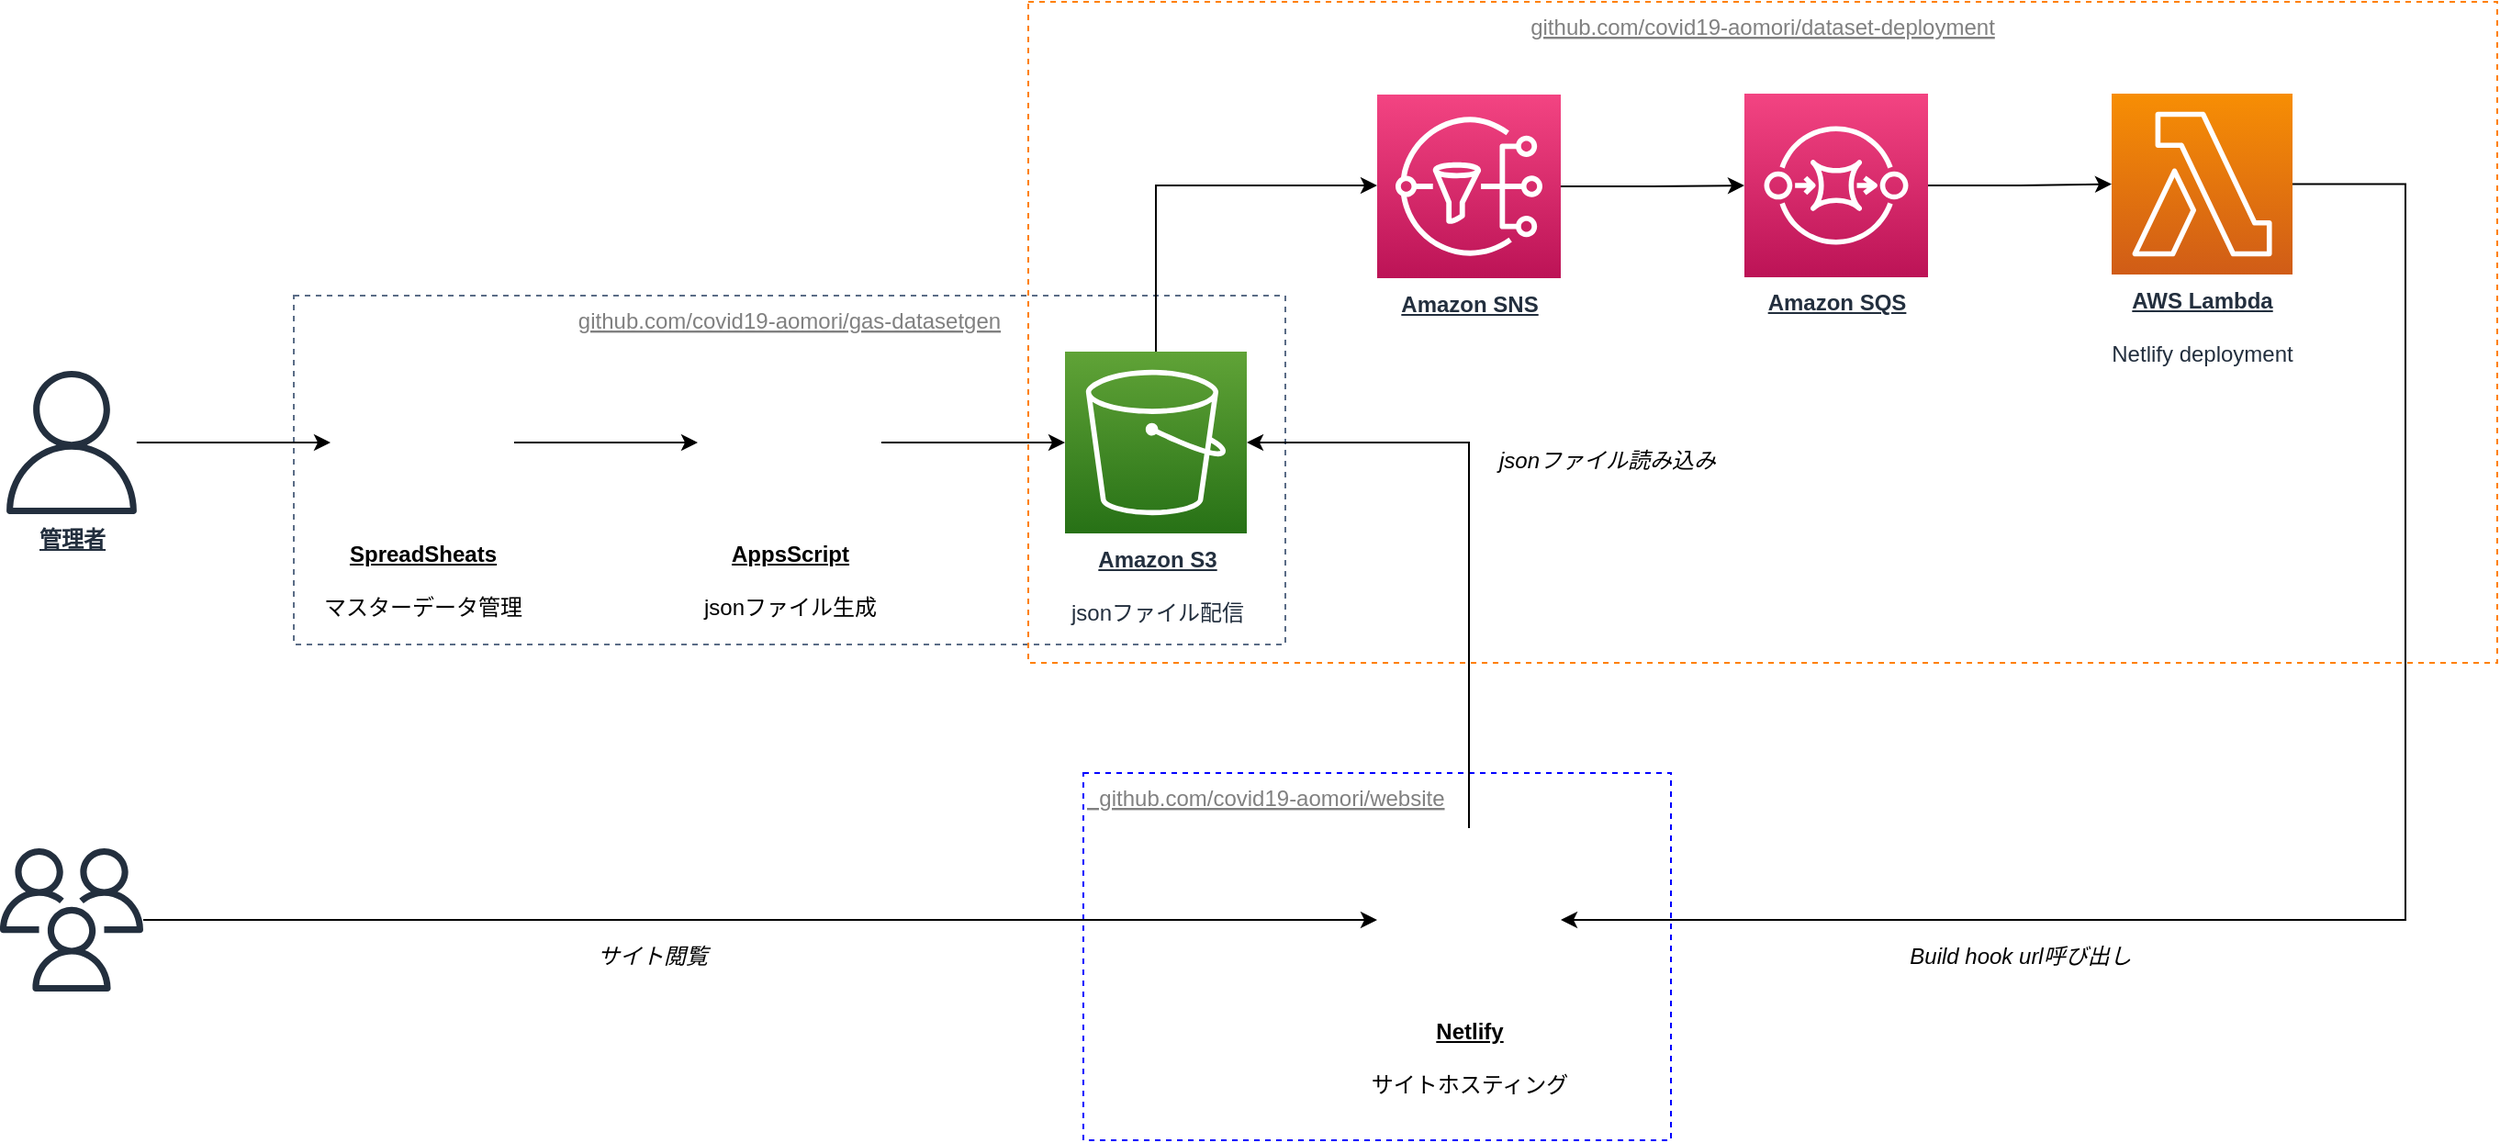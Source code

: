 <mxfile version="12.9.3" type="device"><diagram id="GkOqg721mPI-W04psdPX" name="Page-1"><mxGraphModel dx="772" dy="566" grid="1" gridSize="10" guides="1" tooltips="1" connect="1" arrows="1" fold="1" page="1" pageScale="1" pageWidth="3300" pageHeight="4681" math="0" shadow="0"><root><mxCell id="0"/><mxCell id="1" parent="0"/><mxCell id="WmUvWArOLDR-HUF7oPM4-33" value="  github.com/covid19-aomori/website" style="fillColor=none;strokeColor=#0000FF;dashed=1;verticalAlign=top;fontStyle=4;fontColor=#808080;align=left;" parent="1" vertex="1"><mxGeometry x="1160" y="1120" width="320" height="200" as="geometry"/></mxCell><mxCell id="WmUvWArOLDR-HUF7oPM4-31" value="github.com/covid19-aomori/gas-datasetgen" style="fillColor=none;strokeColor=#5A6C86;dashed=1;verticalAlign=top;fontStyle=4;fontColor=#808080;" parent="1" vertex="1"><mxGeometry x="730" y="860" width="540" height="190" as="geometry"/></mxCell><mxCell id="WmUvWArOLDR-HUF7oPM4-30" value="github.com/covid19-aomori/dataset-deployment" style="fillColor=none;strokeColor=#FF8000;dashed=1;verticalAlign=top;fontStyle=4;fontColor=#808080;" parent="1" vertex="1"><mxGeometry x="1130" y="700" width="800" height="360" as="geometry"/></mxCell><mxCell id="WmUvWArOLDR-HUF7oPM4-7" style="edgeStyle=orthogonalEdgeStyle;rounded=0;orthogonalLoop=1;jettySize=auto;html=1;exitX=1;exitY=0.5;exitDx=0;exitDy=0;" parent="1" source="WmUvWArOLDR-HUF7oPM4-1" target="WmUvWArOLDR-HUF7oPM4-6" edge="1"><mxGeometry relative="1" as="geometry"/></mxCell><mxCell id="WmUvWArOLDR-HUF7oPM4-1" value="" style="shape=image;verticalLabelPosition=bottom;verticalAlign=top;imageAspect=0;image=https://www.gstatic.com/images/branding/product/2x/apps_script_48dp.png" parent="1" vertex="1"><mxGeometry x="950" y="890" width="100" height="100" as="geometry"/></mxCell><mxCell id="WmUvWArOLDR-HUF7oPM4-4" style="edgeStyle=orthogonalEdgeStyle;rounded=0;orthogonalLoop=1;jettySize=auto;html=1;" parent="1" source="WmUvWArOLDR-HUF7oPM4-2" target="WmUvWArOLDR-HUF7oPM4-1" edge="1"><mxGeometry relative="1" as="geometry"/></mxCell><mxCell id="WmUvWArOLDR-HUF7oPM4-2" value="" style="shape=image;verticalLabelPosition=bottom;verticalAlign=top;imageAspect=0;image=https://www.gstatic.com/images/branding/product/2x/sheets_48dp.png" parent="1" vertex="1"><mxGeometry x="750" y="890" width="100" height="100" as="geometry"/></mxCell><mxCell id="WmUvWArOLDR-HUF7oPM4-3" value="&lt;b&gt;&lt;u&gt;SpreadSheats&lt;/u&gt;&lt;br&gt;&lt;/b&gt;&lt;br&gt;マスターデータ管理" style="text;html=1;align=center;verticalAlign=middle;resizable=0;points=[];autosize=1;" parent="1" vertex="1"><mxGeometry x="740" y="990" width="120" height="50" as="geometry"/></mxCell><mxCell id="WmUvWArOLDR-HUF7oPM4-5" value="&lt;u&gt;&lt;b&gt;AppsScript&lt;/b&gt;&lt;/u&gt;&lt;br&gt;&lt;br&gt;jsonファイル生成" style="text;html=1;align=center;verticalAlign=middle;resizable=0;points=[];autosize=1;" parent="1" vertex="1"><mxGeometry x="945" y="990" width="110" height="50" as="geometry"/></mxCell><mxCell id="WmUvWArOLDR-HUF7oPM4-22" style="edgeStyle=orthogonalEdgeStyle;rounded=0;orthogonalLoop=1;jettySize=auto;html=1;" parent="1" source="WmUvWArOLDR-HUF7oPM4-6" target="WmUvWArOLDR-HUF7oPM4-14" edge="1"><mxGeometry relative="1" as="geometry"><Array as="points"><mxPoint x="1200" y="800"/></Array></mxGeometry></mxCell><mxCell id="WmUvWArOLDR-HUF7oPM4-6" value="&lt;b&gt;&lt;u&gt;Amazon S3&lt;/u&gt;&lt;/b&gt;&lt;br&gt;&lt;br&gt;jsonファイル配信" style="outlineConnect=0;fontColor=#232F3E;gradientColor=#60A337;gradientDirection=north;fillColor=#277116;strokeColor=#ffffff;dashed=0;verticalLabelPosition=bottom;verticalAlign=top;align=center;html=1;fontSize=12;fontStyle=0;aspect=fixed;shape=mxgraph.aws4.resourceIcon;resIcon=mxgraph.aws4.s3;" parent="1" vertex="1"><mxGeometry x="1150" y="890.5" width="99" height="99" as="geometry"/></mxCell><mxCell id="WmUvWArOLDR-HUF7oPM4-11" style="edgeStyle=orthogonalEdgeStyle;rounded=0;orthogonalLoop=1;jettySize=auto;html=1;" parent="1" source="WmUvWArOLDR-HUF7oPM4-10" target="WmUvWArOLDR-HUF7oPM4-2" edge="1"><mxGeometry relative="1" as="geometry"/></mxCell><mxCell id="WmUvWArOLDR-HUF7oPM4-10" value="&lt;b&gt;&lt;u&gt;管理者&lt;/u&gt;&lt;/b&gt;" style="outlineConnect=0;fontColor=#232F3E;gradientColor=none;fillColor=#232F3E;strokeColor=none;dashed=0;verticalLabelPosition=bottom;verticalAlign=top;align=center;html=1;fontSize=12;fontStyle=0;aspect=fixed;pointerEvents=1;shape=mxgraph.aws4.user;" parent="1" vertex="1"><mxGeometry x="570" y="901" width="78" height="78" as="geometry"/></mxCell><mxCell id="WmUvWArOLDR-HUF7oPM4-28" style="edgeStyle=orthogonalEdgeStyle;rounded=0;orthogonalLoop=1;jettySize=auto;html=1;" parent="1" source="WmUvWArOLDR-HUF7oPM4-13" edge="1"><mxGeometry relative="1" as="geometry"><mxPoint x="1320" y="1200" as="targetPoint"/></mxGeometry></mxCell><mxCell id="WmUvWArOLDR-HUF7oPM4-13" value="" style="outlineConnect=0;fontColor=#232F3E;gradientColor=none;fillColor=#232F3E;strokeColor=none;dashed=0;verticalLabelPosition=bottom;verticalAlign=top;align=center;html=1;fontSize=12;fontStyle=0;aspect=fixed;pointerEvents=1;shape=mxgraph.aws4.users;" parent="1" vertex="1"><mxGeometry x="570" y="1161" width="78" height="78" as="geometry"/></mxCell><mxCell id="WmUvWArOLDR-HUF7oPM4-17" style="edgeStyle=orthogonalEdgeStyle;rounded=0;orthogonalLoop=1;jettySize=auto;html=1;" parent="1" source="WmUvWArOLDR-HUF7oPM4-14" target="WmUvWArOLDR-HUF7oPM4-15" edge="1"><mxGeometry relative="1" as="geometry"/></mxCell><mxCell id="WmUvWArOLDR-HUF7oPM4-14" value="&lt;b&gt;&lt;u&gt;Amazon SNS&lt;/u&gt;&lt;/b&gt;" style="outlineConnect=0;fontColor=#232F3E;gradientColor=#F34482;gradientDirection=north;fillColor=#BC1356;strokeColor=#ffffff;dashed=0;verticalLabelPosition=bottom;verticalAlign=top;align=center;html=1;fontSize=12;fontStyle=0;aspect=fixed;shape=mxgraph.aws4.resourceIcon;resIcon=mxgraph.aws4.sns;" parent="1" vertex="1"><mxGeometry x="1320" y="750.5" width="100" height="100" as="geometry"/></mxCell><mxCell id="WmUvWArOLDR-HUF7oPM4-19" style="edgeStyle=orthogonalEdgeStyle;rounded=0;orthogonalLoop=1;jettySize=auto;html=1;" parent="1" source="WmUvWArOLDR-HUF7oPM4-15" target="WmUvWArOLDR-HUF7oPM4-18" edge="1"><mxGeometry relative="1" as="geometry"/></mxCell><mxCell id="WmUvWArOLDR-HUF7oPM4-15" value="&lt;b&gt;&lt;u&gt;Amazon SQS&lt;/u&gt;&lt;/b&gt;" style="outlineConnect=0;fontColor=#232F3E;gradientColor=#F34482;gradientDirection=north;fillColor=#BC1356;strokeColor=#ffffff;dashed=0;verticalLabelPosition=bottom;verticalAlign=top;align=center;html=1;fontSize=12;fontStyle=0;aspect=fixed;shape=mxgraph.aws4.resourceIcon;resIcon=mxgraph.aws4.sqs;" parent="1" vertex="1"><mxGeometry x="1520" y="750" width="100" height="100" as="geometry"/></mxCell><mxCell id="WmUvWArOLDR-HUF7oPM4-23" style="edgeStyle=orthogonalEdgeStyle;rounded=0;orthogonalLoop=1;jettySize=auto;html=1;entryX=1;entryY=0.5;entryDx=0;entryDy=0;" parent="1" source="WmUvWArOLDR-HUF7oPM4-18" edge="1"><mxGeometry relative="1" as="geometry"><Array as="points"><mxPoint x="1880" y="799"/><mxPoint x="1880" y="1200"/></Array><mxPoint x="1420" y="1200" as="targetPoint"/></mxGeometry></mxCell><mxCell id="WmUvWArOLDR-HUF7oPM4-18" value="&lt;b&gt;&lt;u&gt;AWS Lambda&lt;/u&gt;&lt;/b&gt;&lt;br&gt;&lt;br&gt;Netlify deployment" style="outlineConnect=0;fontColor=#232F3E;gradientColor=#F78E04;gradientDirection=north;fillColor=#D05C17;strokeColor=#ffffff;dashed=0;verticalLabelPosition=bottom;verticalAlign=top;align=center;html=1;fontSize=12;fontStyle=0;aspect=fixed;shape=mxgraph.aws4.resourceIcon;resIcon=mxgraph.aws4.lambda;" parent="1" vertex="1"><mxGeometry x="1720" y="750" width="98.5" height="98.5" as="geometry"/></mxCell><mxCell id="WmUvWArOLDR-HUF7oPM4-25" style="edgeStyle=orthogonalEdgeStyle;rounded=0;orthogonalLoop=1;jettySize=auto;html=1;exitX=0.5;exitY=0;exitDx=0;exitDy=0;" parent="1" target="WmUvWArOLDR-HUF7oPM4-6" edge="1"><mxGeometry relative="1" as="geometry"><Array as="points"><mxPoint x="1370" y="940"/></Array><mxPoint x="1370" y="1150" as="sourcePoint"/></mxGeometry></mxCell><mxCell id="WmUvWArOLDR-HUF7oPM4-24" value="&lt;u&gt;&lt;b&gt;Netlify&lt;/b&gt;&lt;/u&gt;&lt;br&gt;&lt;br&gt;サイトホスティング" style="text;html=1;align=center;verticalAlign=middle;resizable=0;points=[];autosize=1;" parent="1" vertex="1"><mxGeometry x="1310" y="1250" width="120" height="50" as="geometry"/></mxCell><mxCell id="WmUvWArOLDR-HUF7oPM4-26" value="&lt;i&gt;Build hook url呼び出し&lt;/i&gt;" style="text;html=1;align=center;verticalAlign=middle;resizable=0;points=[];autosize=1;" parent="1" vertex="1"><mxGeometry x="1600" y="1210" width="140" height="20" as="geometry"/></mxCell><mxCell id="WmUvWArOLDR-HUF7oPM4-27" value="&lt;i&gt;jsonファイル読み込み&lt;/i&gt;" style="text;html=1;align=center;verticalAlign=middle;resizable=0;points=[];autosize=1;" parent="1" vertex="1"><mxGeometry x="1380" y="940" width="130" height="20" as="geometry"/></mxCell><mxCell id="WmUvWArOLDR-HUF7oPM4-29" value="&lt;i&gt;サイト閲覧&lt;/i&gt;" style="text;html=1;align=center;verticalAlign=middle;resizable=0;points=[];autosize=1;" parent="1" vertex="1"><mxGeometry x="885" y="1210" width="80" height="20" as="geometry"/></mxCell><mxCell id="srn4_tiI0cIrMBlw4N-i-2" value="" style="shape=image;verticalLabelPosition=bottom;verticalAlign=top;imageAspect=0;image=https://www.netlify.com/img/press/logos/logomark.png" vertex="1" parent="1"><mxGeometry x="1320" y="1150" width="100" height="100" as="geometry"/></mxCell></root></mxGraphModel></diagram></mxfile>